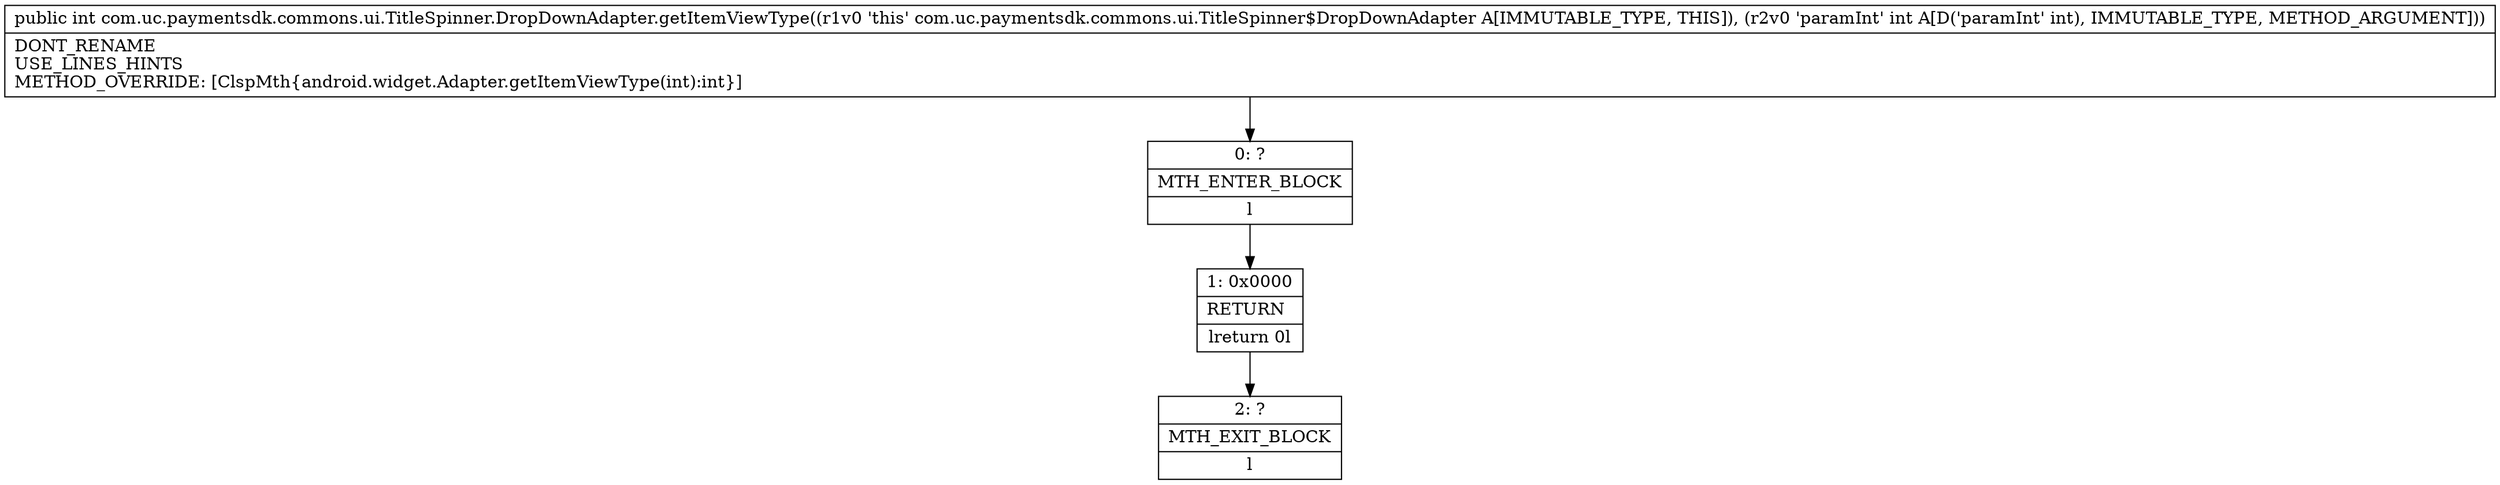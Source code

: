 digraph "CFG forcom.uc.paymentsdk.commons.ui.TitleSpinner.DropDownAdapter.getItemViewType(I)I" {
Node_0 [shape=record,label="{0\:\ ?|MTH_ENTER_BLOCK\l|l}"];
Node_1 [shape=record,label="{1\:\ 0x0000|RETURN\l|lreturn 0l}"];
Node_2 [shape=record,label="{2\:\ ?|MTH_EXIT_BLOCK\l|l}"];
MethodNode[shape=record,label="{public int com.uc.paymentsdk.commons.ui.TitleSpinner.DropDownAdapter.getItemViewType((r1v0 'this' com.uc.paymentsdk.commons.ui.TitleSpinner$DropDownAdapter A[IMMUTABLE_TYPE, THIS]), (r2v0 'paramInt' int A[D('paramInt' int), IMMUTABLE_TYPE, METHOD_ARGUMENT]))  | DONT_RENAME\lUSE_LINES_HINTS\lMETHOD_OVERRIDE: [ClspMth\{android.widget.Adapter.getItemViewType(int):int\}]\l}"];
MethodNode -> Node_0;
Node_0 -> Node_1;
Node_1 -> Node_2;
}

